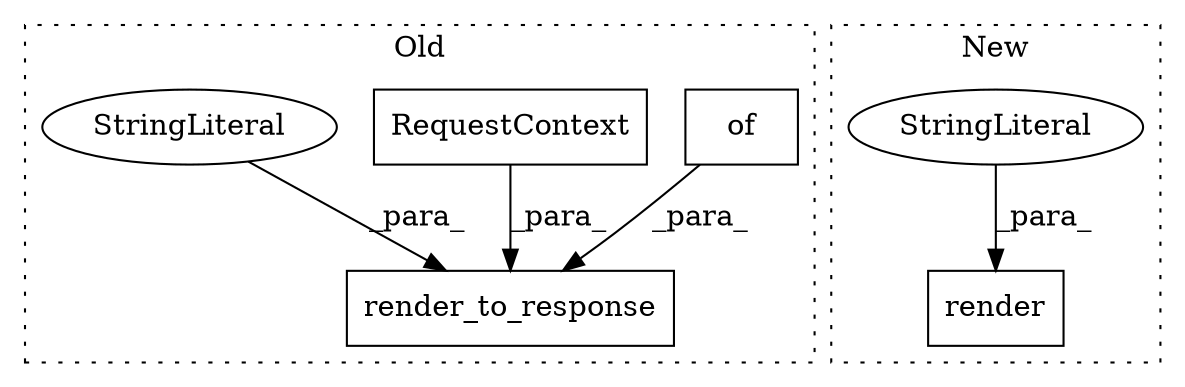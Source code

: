 digraph G {
subgraph cluster0 {
1 [label="of" a="32" s="1250" l="4" shape="box"];
4 [label="render_to_response" a="32" s="1208,1278" l="19,1" shape="box"];
5 [label="RequestContext" a="32" s="1255,1277" l="15,1" shape="box"];
6 [label="StringLiteral" a="45" s="1227" l="18" shape="ellipse"];
label = "Old";
style="dotted";
}
subgraph cluster1 {
2 [label="render" a="32" s="981,1014" l="7,1" shape="box"];
3 [label="StringLiteral" a="45" s="996" l="18" shape="ellipse"];
label = "New";
style="dotted";
}
1 -> 4 [label="_para_"];
3 -> 2 [label="_para_"];
5 -> 4 [label="_para_"];
6 -> 4 [label="_para_"];
}